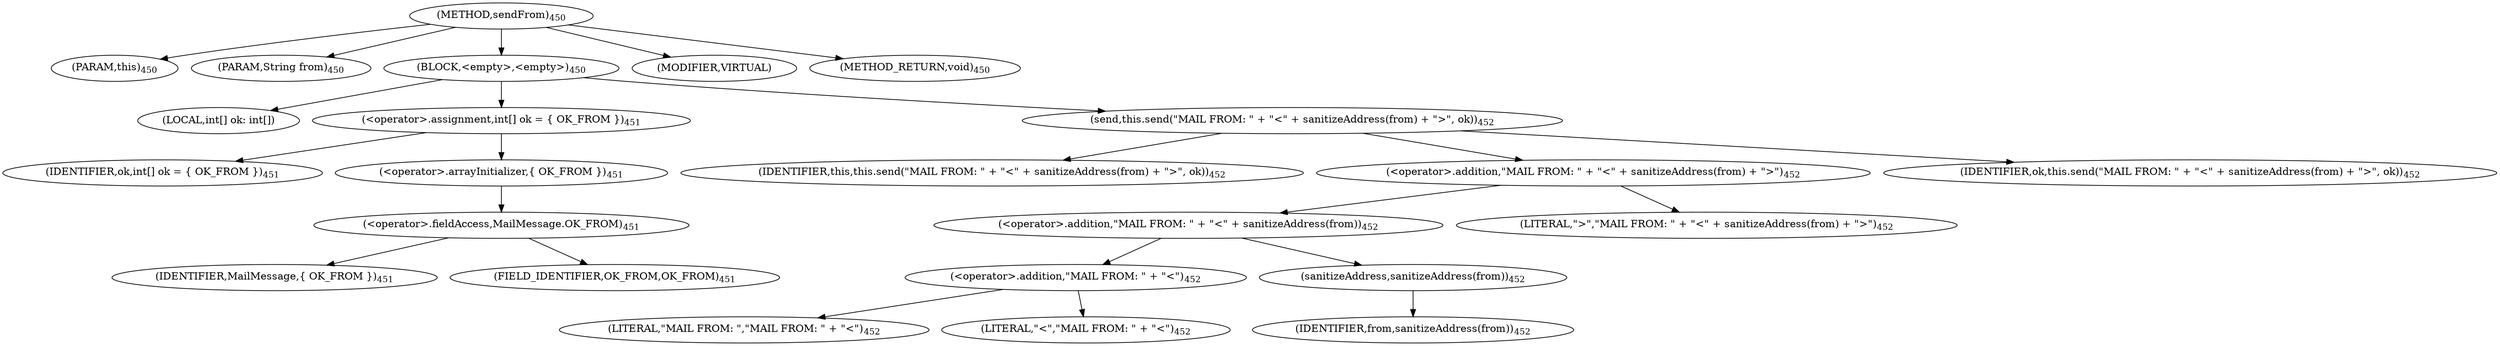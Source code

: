 digraph "sendFrom" {  
"820" [label = <(METHOD,sendFrom)<SUB>450</SUB>> ]
"61" [label = <(PARAM,this)<SUB>450</SUB>> ]
"821" [label = <(PARAM,String from)<SUB>450</SUB>> ]
"822" [label = <(BLOCK,&lt;empty&gt;,&lt;empty&gt;)<SUB>450</SUB>> ]
"823" [label = <(LOCAL,int[] ok: int[])> ]
"824" [label = <(&lt;operator&gt;.assignment,int[] ok = { OK_FROM })<SUB>451</SUB>> ]
"825" [label = <(IDENTIFIER,ok,int[] ok = { OK_FROM })<SUB>451</SUB>> ]
"826" [label = <(&lt;operator&gt;.arrayInitializer,{ OK_FROM })<SUB>451</SUB>> ]
"827" [label = <(&lt;operator&gt;.fieldAccess,MailMessage.OK_FROM)<SUB>451</SUB>> ]
"828" [label = <(IDENTIFIER,MailMessage,{ OK_FROM })<SUB>451</SUB>> ]
"829" [label = <(FIELD_IDENTIFIER,OK_FROM,OK_FROM)<SUB>451</SUB>> ]
"830" [label = <(send,this.send(&quot;MAIL FROM: &quot; + &quot;&lt;&quot; + sanitizeAddress(from) + &quot;&gt;&quot;, ok))<SUB>452</SUB>> ]
"60" [label = <(IDENTIFIER,this,this.send(&quot;MAIL FROM: &quot; + &quot;&lt;&quot; + sanitizeAddress(from) + &quot;&gt;&quot;, ok))<SUB>452</SUB>> ]
"831" [label = <(&lt;operator&gt;.addition,&quot;MAIL FROM: &quot; + &quot;&lt;&quot; + sanitizeAddress(from) + &quot;&gt;&quot;)<SUB>452</SUB>> ]
"832" [label = <(&lt;operator&gt;.addition,&quot;MAIL FROM: &quot; + &quot;&lt;&quot; + sanitizeAddress(from))<SUB>452</SUB>> ]
"833" [label = <(&lt;operator&gt;.addition,&quot;MAIL FROM: &quot; + &quot;&lt;&quot;)<SUB>452</SUB>> ]
"834" [label = <(LITERAL,&quot;MAIL FROM: &quot;,&quot;MAIL FROM: &quot; + &quot;&lt;&quot;)<SUB>452</SUB>> ]
"835" [label = <(LITERAL,&quot;&lt;&quot;,&quot;MAIL FROM: &quot; + &quot;&lt;&quot;)<SUB>452</SUB>> ]
"836" [label = <(sanitizeAddress,sanitizeAddress(from))<SUB>452</SUB>> ]
"837" [label = <(IDENTIFIER,from,sanitizeAddress(from))<SUB>452</SUB>> ]
"838" [label = <(LITERAL,&quot;&gt;&quot;,&quot;MAIL FROM: &quot; + &quot;&lt;&quot; + sanitizeAddress(from) + &quot;&gt;&quot;)<SUB>452</SUB>> ]
"839" [label = <(IDENTIFIER,ok,this.send(&quot;MAIL FROM: &quot; + &quot;&lt;&quot; + sanitizeAddress(from) + &quot;&gt;&quot;, ok))<SUB>452</SUB>> ]
"840" [label = <(MODIFIER,VIRTUAL)> ]
"841" [label = <(METHOD_RETURN,void)<SUB>450</SUB>> ]
  "820" -> "61" 
  "820" -> "821" 
  "820" -> "822" 
  "820" -> "840" 
  "820" -> "841" 
  "822" -> "823" 
  "822" -> "824" 
  "822" -> "830" 
  "824" -> "825" 
  "824" -> "826" 
  "826" -> "827" 
  "827" -> "828" 
  "827" -> "829" 
  "830" -> "60" 
  "830" -> "831" 
  "830" -> "839" 
  "831" -> "832" 
  "831" -> "838" 
  "832" -> "833" 
  "832" -> "836" 
  "833" -> "834" 
  "833" -> "835" 
  "836" -> "837" 
}
